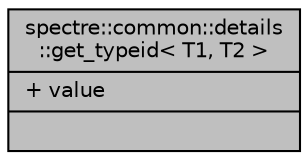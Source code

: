 digraph "spectre::common::details::get_typeid&lt; T1, T2 &gt;"
{
 // INTERACTIVE_SVG=YES
  bgcolor="transparent";
  edge [fontname="Helvetica",fontsize="10",labelfontname="Helvetica",labelfontsize="10"];
  node [fontname="Helvetica",fontsize="10",shape=record];
  Node1 [label="{spectre::common::details\l::get_typeid\< T1, T2 \>\n|+ value\l|}",height=0.2,width=0.4,color="black", fillcolor="grey75", style="filled" fontcolor="black"];
}
